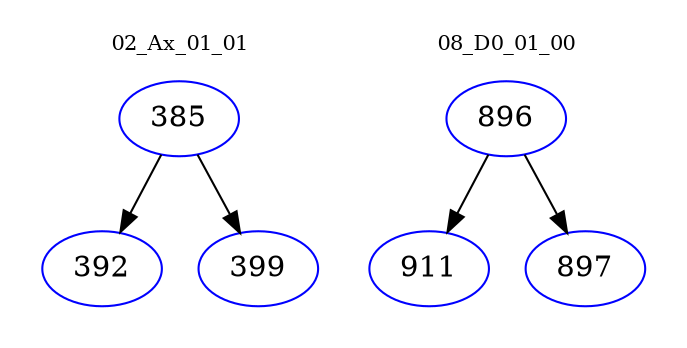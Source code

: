 digraph{
subgraph cluster_0 {
color = white
label = "02_Ax_01_01";
fontsize=10;
T0_385 [label="385", color="blue"]
T0_385 -> T0_392 [color="black"]
T0_392 [label="392", color="blue"]
T0_385 -> T0_399 [color="black"]
T0_399 [label="399", color="blue"]
}
subgraph cluster_1 {
color = white
label = "08_D0_01_00";
fontsize=10;
T1_896 [label="896", color="blue"]
T1_896 -> T1_911 [color="black"]
T1_911 [label="911", color="blue"]
T1_896 -> T1_897 [color="black"]
T1_897 [label="897", color="blue"]
}
}
